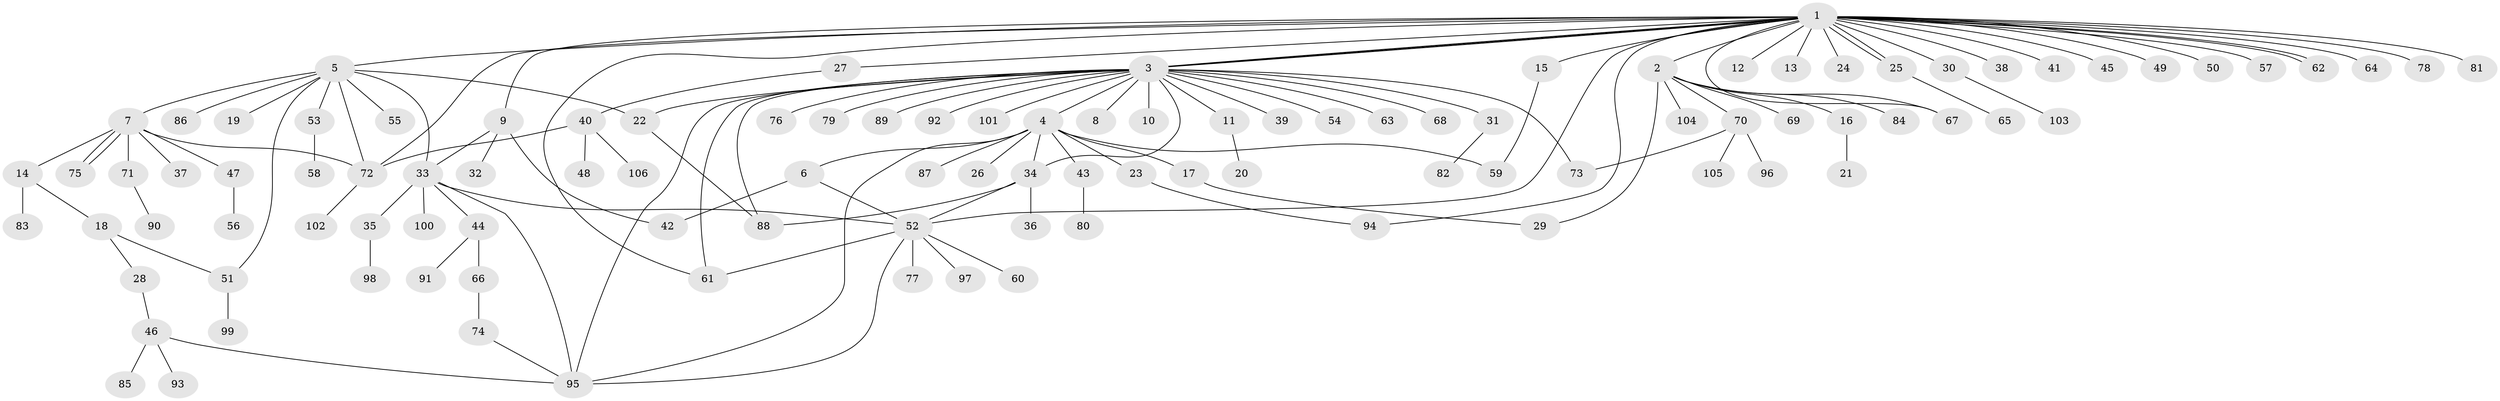 // coarse degree distribution, {29: 0.012345679012345678, 10: 0.012345679012345678, 20: 0.012345679012345678, 11: 0.012345679012345678, 9: 0.012345679012345678, 3: 0.024691358024691357, 6: 0.024691358024691357, 1: 0.6296296296296297, 4: 0.04938271604938271, 2: 0.18518518518518517, 7: 0.024691358024691357}
// Generated by graph-tools (version 1.1) at 2025/23/03/03/25 07:23:55]
// undirected, 106 vertices, 135 edges
graph export_dot {
graph [start="1"]
  node [color=gray90,style=filled];
  1;
  2;
  3;
  4;
  5;
  6;
  7;
  8;
  9;
  10;
  11;
  12;
  13;
  14;
  15;
  16;
  17;
  18;
  19;
  20;
  21;
  22;
  23;
  24;
  25;
  26;
  27;
  28;
  29;
  30;
  31;
  32;
  33;
  34;
  35;
  36;
  37;
  38;
  39;
  40;
  41;
  42;
  43;
  44;
  45;
  46;
  47;
  48;
  49;
  50;
  51;
  52;
  53;
  54;
  55;
  56;
  57;
  58;
  59;
  60;
  61;
  62;
  63;
  64;
  65;
  66;
  67;
  68;
  69;
  70;
  71;
  72;
  73;
  74;
  75;
  76;
  77;
  78;
  79;
  80;
  81;
  82;
  83;
  84;
  85;
  86;
  87;
  88;
  89;
  90;
  91;
  92;
  93;
  94;
  95;
  96;
  97;
  98;
  99;
  100;
  101;
  102;
  103;
  104;
  105;
  106;
  1 -- 2;
  1 -- 3;
  1 -- 3;
  1 -- 3;
  1 -- 5;
  1 -- 9;
  1 -- 12;
  1 -- 13;
  1 -- 15;
  1 -- 24;
  1 -- 25;
  1 -- 25;
  1 -- 27;
  1 -- 30;
  1 -- 38;
  1 -- 41;
  1 -- 45;
  1 -- 49;
  1 -- 50;
  1 -- 52;
  1 -- 57;
  1 -- 61;
  1 -- 62;
  1 -- 62;
  1 -- 64;
  1 -- 67;
  1 -- 72;
  1 -- 78;
  1 -- 81;
  1 -- 94;
  2 -- 16;
  2 -- 29;
  2 -- 67;
  2 -- 69;
  2 -- 70;
  2 -- 84;
  2 -- 104;
  3 -- 4;
  3 -- 8;
  3 -- 10;
  3 -- 11;
  3 -- 22;
  3 -- 31;
  3 -- 34;
  3 -- 39;
  3 -- 54;
  3 -- 61;
  3 -- 63;
  3 -- 68;
  3 -- 73;
  3 -- 76;
  3 -- 79;
  3 -- 88;
  3 -- 89;
  3 -- 92;
  3 -- 95;
  3 -- 101;
  4 -- 6;
  4 -- 17;
  4 -- 23;
  4 -- 26;
  4 -- 34;
  4 -- 43;
  4 -- 59;
  4 -- 87;
  4 -- 95;
  5 -- 7;
  5 -- 19;
  5 -- 22;
  5 -- 33;
  5 -- 51;
  5 -- 53;
  5 -- 55;
  5 -- 72;
  5 -- 86;
  6 -- 42;
  6 -- 52;
  7 -- 14;
  7 -- 37;
  7 -- 47;
  7 -- 71;
  7 -- 72;
  7 -- 75;
  7 -- 75;
  9 -- 32;
  9 -- 33;
  9 -- 42;
  11 -- 20;
  14 -- 18;
  14 -- 83;
  15 -- 59;
  16 -- 21;
  17 -- 29;
  18 -- 28;
  18 -- 51;
  22 -- 88;
  23 -- 94;
  25 -- 65;
  27 -- 40;
  28 -- 46;
  30 -- 103;
  31 -- 82;
  33 -- 35;
  33 -- 44;
  33 -- 52;
  33 -- 95;
  33 -- 100;
  34 -- 36;
  34 -- 52;
  34 -- 88;
  35 -- 98;
  40 -- 48;
  40 -- 72;
  40 -- 106;
  43 -- 80;
  44 -- 66;
  44 -- 91;
  46 -- 85;
  46 -- 93;
  46 -- 95;
  47 -- 56;
  51 -- 99;
  52 -- 60;
  52 -- 61;
  52 -- 77;
  52 -- 95;
  52 -- 97;
  53 -- 58;
  66 -- 74;
  70 -- 73;
  70 -- 96;
  70 -- 105;
  71 -- 90;
  72 -- 102;
  74 -- 95;
}
